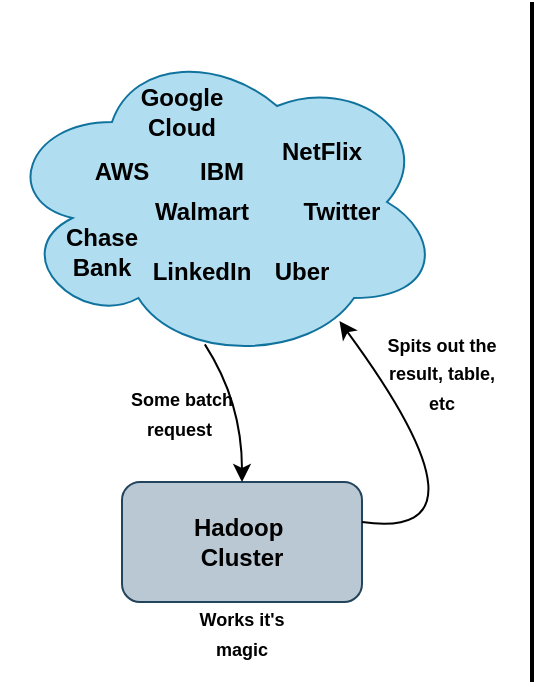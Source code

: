 <mxfile version="28.2.5">
  <diagram name="Page-1" id="tJy8O6oTvKqeBBHxnaru">
    <mxGraphModel dx="1043" dy="570" grid="1" gridSize="10" guides="1" tooltips="1" connect="1" arrows="1" fold="1" page="1" pageScale="1" pageWidth="850" pageHeight="1100" math="0" shadow="0">
      <root>
        <mxCell id="0" />
        <mxCell id="1" parent="0" />
        <mxCell id="5VinsiJ6YzJo_JCMXYEi-1" value="" style="ellipse;shape=cloud;whiteSpace=wrap;html=1;fillColor=#b1ddf0;strokeColor=#10739e;" vertex="1" parent="1">
          <mxGeometry x="80" y="160" width="220" height="160" as="geometry" />
        </mxCell>
        <mxCell id="5VinsiJ6YzJo_JCMXYEi-2" value="&lt;b&gt;Google Cloud&lt;/b&gt;" style="text;html=1;align=center;verticalAlign=middle;whiteSpace=wrap;rounded=0;fontFamily=Helvetica;fontSize=12;fontColor=light-dark(#000000,#000000);" vertex="1" parent="1">
          <mxGeometry x="140" y="180" width="60" height="30" as="geometry" />
        </mxCell>
        <mxCell id="5VinsiJ6YzJo_JCMXYEi-3" value="&lt;b&gt;AWS&lt;/b&gt;" style="text;html=1;align=center;verticalAlign=middle;whiteSpace=wrap;rounded=0;fontFamily=Helvetica;fontSize=12;fontColor=light-dark(#000000,#000000);" vertex="1" parent="1">
          <mxGeometry x="110" y="210" width="60" height="30" as="geometry" />
        </mxCell>
        <mxCell id="5VinsiJ6YzJo_JCMXYEi-4" value="&lt;b&gt;NetFlix&lt;/b&gt;" style="text;html=1;align=center;verticalAlign=middle;whiteSpace=wrap;rounded=0;fontFamily=Helvetica;fontSize=12;fontColor=light-dark(#000000,#000000);" vertex="1" parent="1">
          <mxGeometry x="210" y="200" width="60" height="30" as="geometry" />
        </mxCell>
        <mxCell id="5VinsiJ6YzJo_JCMXYEi-5" value="&lt;b&gt;Twitter&lt;/b&gt;" style="text;html=1;align=center;verticalAlign=middle;whiteSpace=wrap;rounded=0;fontFamily=Helvetica;fontSize=12;fontColor=light-dark(#000000,#000000);" vertex="1" parent="1">
          <mxGeometry x="220" y="230" width="60" height="30" as="geometry" />
        </mxCell>
        <mxCell id="5VinsiJ6YzJo_JCMXYEi-6" value="&lt;b&gt;IBM&lt;/b&gt;" style="text;html=1;align=center;verticalAlign=middle;whiteSpace=wrap;rounded=0;fontFamily=Helvetica;fontSize=12;fontColor=light-dark(#000000,#000000);" vertex="1" parent="1">
          <mxGeometry x="160" y="210" width="60" height="30" as="geometry" />
        </mxCell>
        <mxCell id="5VinsiJ6YzJo_JCMXYEi-7" value="Chase Bank" style="text;html=1;align=center;verticalAlign=middle;whiteSpace=wrap;rounded=0;fontFamily=Helvetica;fontSize=12;fontColor=light-dark(#000000,#000000);fontStyle=1" vertex="1" parent="1">
          <mxGeometry x="100" y="250" width="60" height="30" as="geometry" />
        </mxCell>
        <mxCell id="5VinsiJ6YzJo_JCMXYEi-8" value="&lt;b&gt;Walmart&lt;/b&gt;" style="text;html=1;align=center;verticalAlign=middle;whiteSpace=wrap;rounded=0;fontFamily=Helvetica;fontSize=12;fontColor=light-dark(#000000,#000000);" vertex="1" parent="1">
          <mxGeometry x="150" y="230" width="60" height="30" as="geometry" />
        </mxCell>
        <mxCell id="5VinsiJ6YzJo_JCMXYEi-9" value="&lt;b&gt;Uber&lt;/b&gt;" style="text;html=1;align=center;verticalAlign=middle;whiteSpace=wrap;rounded=0;fontFamily=Helvetica;fontSize=12;fontColor=light-dark(#000000,#000000);" vertex="1" parent="1">
          <mxGeometry x="200" y="260" width="60" height="30" as="geometry" />
        </mxCell>
        <mxCell id="5VinsiJ6YzJo_JCMXYEi-10" value="&lt;b&gt;LinkedIn&lt;/b&gt;" style="text;html=1;align=center;verticalAlign=middle;whiteSpace=wrap;rounded=0;fillColor=none;fontColor=light-dark(#000000,#000000);" vertex="1" parent="1">
          <mxGeometry x="150" y="260" width="60" height="30" as="geometry" />
        </mxCell>
        <mxCell id="5VinsiJ6YzJo_JCMXYEi-12" value="" style="rounded=1;whiteSpace=wrap;html=1;fillColor=#bac8d3;strokeColor=#23445d;" vertex="1" parent="1">
          <mxGeometry x="140" y="380" width="120" height="60" as="geometry" />
        </mxCell>
        <mxCell id="5VinsiJ6YzJo_JCMXYEi-13" value="&lt;b&gt;Hadoop&amp;nbsp; Cluster&lt;/b&gt;" style="text;html=1;align=center;verticalAlign=middle;whiteSpace=wrap;rounded=0;" vertex="1" parent="1">
          <mxGeometry x="170" y="395" width="60" height="30" as="geometry" />
        </mxCell>
        <mxCell id="5VinsiJ6YzJo_JCMXYEi-15" value="" style="curved=1;endArrow=classic;html=1;rounded=0;exitX=0.461;exitY=0.945;exitDx=0;exitDy=0;exitPerimeter=0;entryX=0.5;entryY=0;entryDx=0;entryDy=0;" edge="1" parent="1" source="5VinsiJ6YzJo_JCMXYEi-1" target="5VinsiJ6YzJo_JCMXYEi-12">
          <mxGeometry width="50" height="50" relative="1" as="geometry">
            <mxPoint x="290" y="440" as="sourcePoint" />
            <mxPoint x="340" y="390" as="targetPoint" />
            <Array as="points">
              <mxPoint x="200" y="340" />
            </Array>
          </mxGeometry>
        </mxCell>
        <mxCell id="5VinsiJ6YzJo_JCMXYEi-16" value="" style="curved=1;endArrow=classic;html=1;rounded=0;entryX=0.767;entryY=0.872;entryDx=0;entryDy=0;entryPerimeter=0;" edge="1" parent="1" target="5VinsiJ6YzJo_JCMXYEi-1">
          <mxGeometry width="50" height="50" relative="1" as="geometry">
            <mxPoint x="260" y="400" as="sourcePoint" />
            <mxPoint x="310" y="350" as="targetPoint" />
            <Array as="points">
              <mxPoint x="330" y="410" />
            </Array>
          </mxGeometry>
        </mxCell>
        <mxCell id="5VinsiJ6YzJo_JCMXYEi-17" value="&lt;font style=&quot;font-size: 9px;&quot;&gt;Some batch request&amp;nbsp;&lt;/font&gt;" style="text;html=1;align=center;verticalAlign=middle;whiteSpace=wrap;rounded=0;fontStyle=1" vertex="1" parent="1">
          <mxGeometry x="140" y="330" width="60" height="30" as="geometry" />
        </mxCell>
        <mxCell id="5VinsiJ6YzJo_JCMXYEi-18" value="&lt;font style=&quot;font-size: 9px;&quot;&gt;&lt;b style=&quot;&quot;&gt;Works it&#39;s magic&lt;/b&gt;&lt;/font&gt;" style="text;html=1;align=center;verticalAlign=middle;whiteSpace=wrap;rounded=0;" vertex="1" parent="1">
          <mxGeometry x="170" y="440" width="60" height="30" as="geometry" />
        </mxCell>
        <mxCell id="5VinsiJ6YzJo_JCMXYEi-19" value="&lt;b style=&quot;&quot;&gt;&lt;font style=&quot;font-size: 9px;&quot;&gt;Spits out the result, table, etc&lt;/font&gt;&lt;/b&gt;" style="text;html=1;align=center;verticalAlign=middle;whiteSpace=wrap;rounded=0;" vertex="1" parent="1">
          <mxGeometry x="270" y="310" width="60" height="30" as="geometry" />
        </mxCell>
        <mxCell id="5VinsiJ6YzJo_JCMXYEi-20" value="" style="line;strokeWidth=2;direction=south;html=1;" vertex="1" parent="1">
          <mxGeometry x="340" y="140" width="10" height="340" as="geometry" />
        </mxCell>
      </root>
    </mxGraphModel>
  </diagram>
</mxfile>

